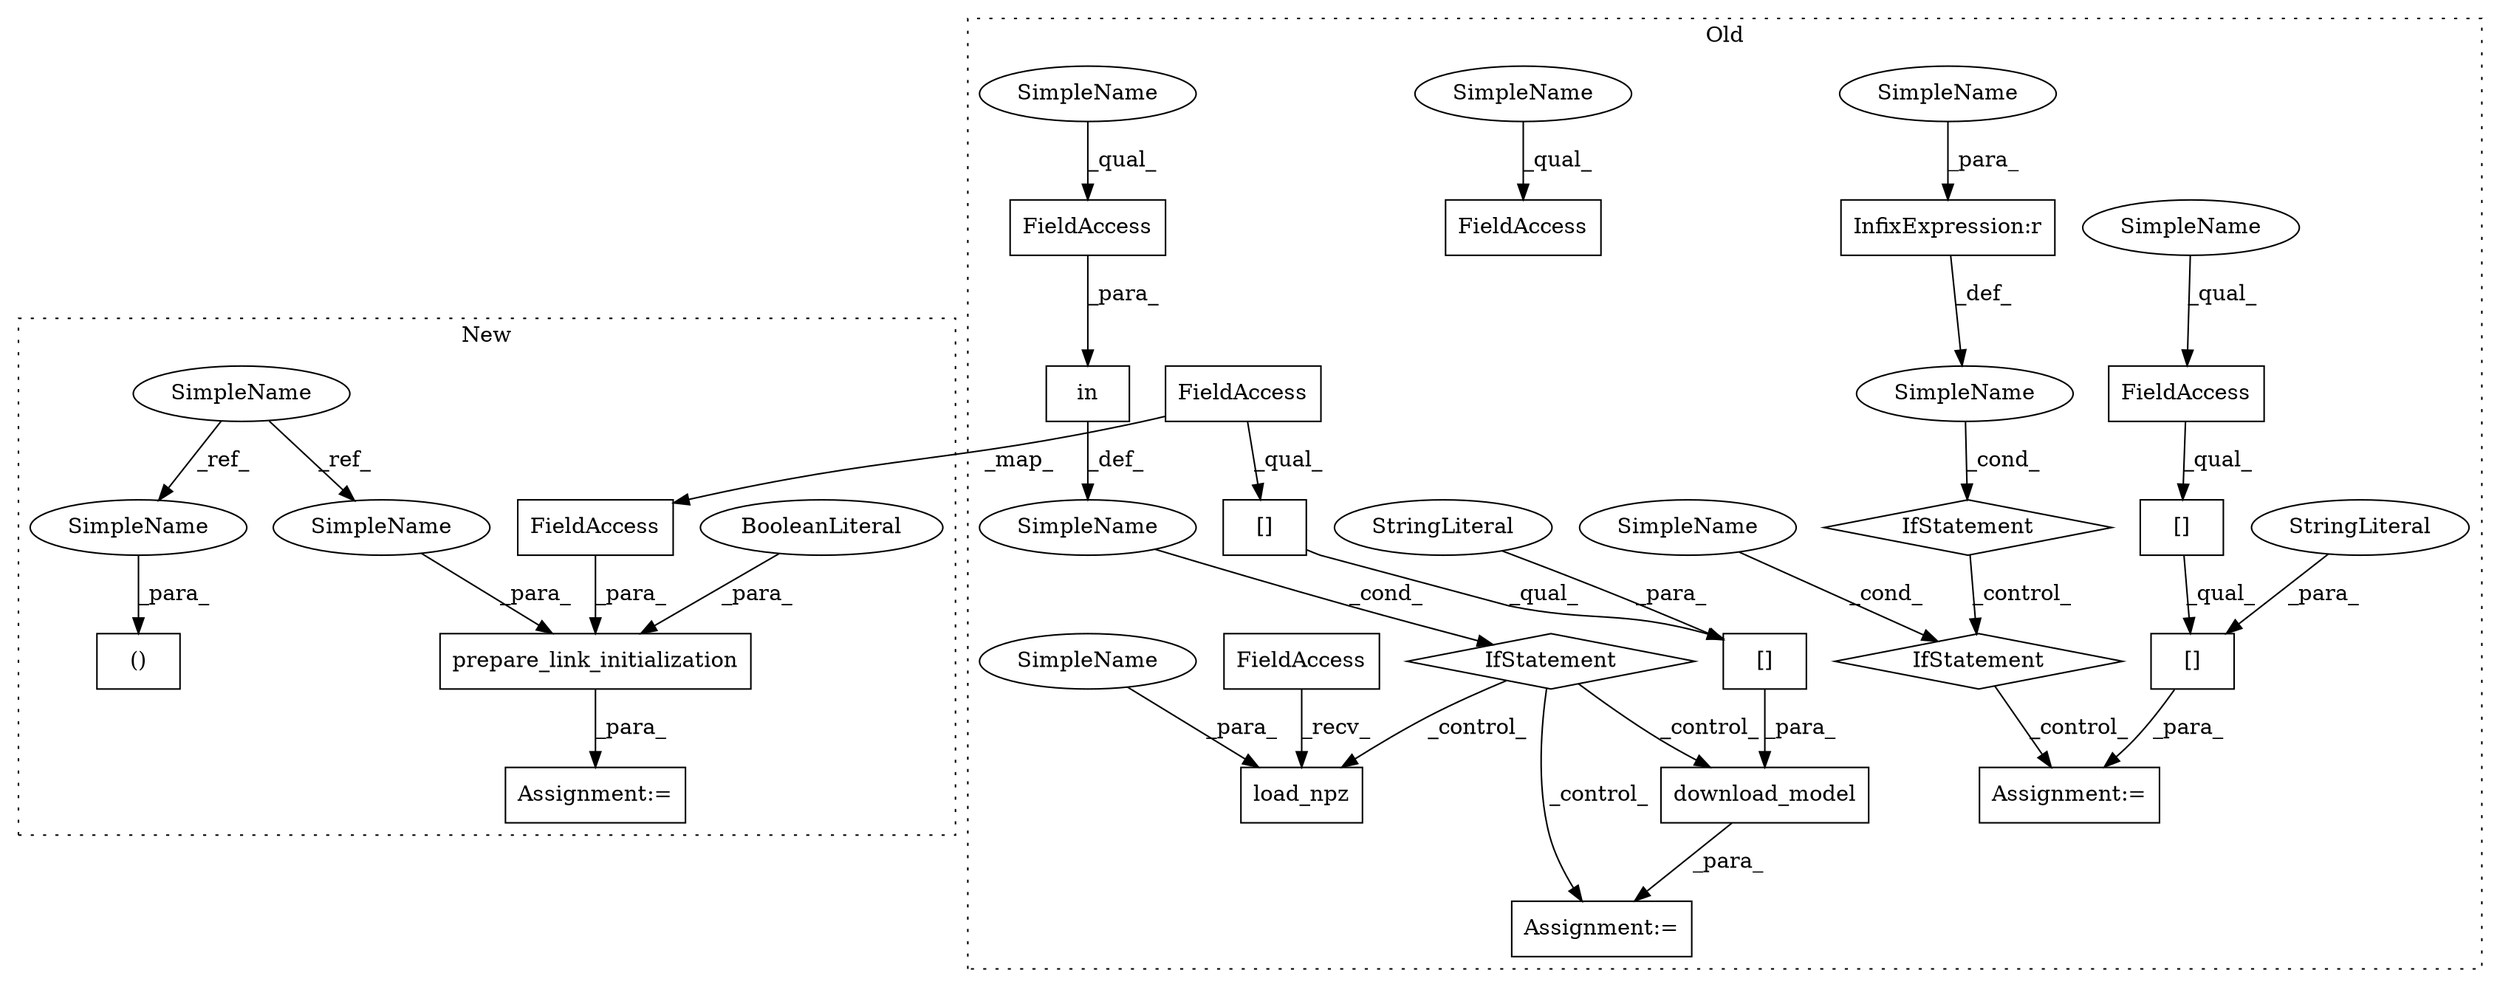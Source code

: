 digraph G {
subgraph cluster0 {
1 [label="load_npz" a="32" s="2555,2585" l="9,1" shape="box"];
3 [label="in" a="105" s="2240" l="32" shape="box"];
5 [label="SimpleName" a="42" s="" l="" shape="ellipse"];
6 [label="download_model" a="32" s="2287,2339" l="15,1" shape="box"];
7 [label="[]" a="2" s="2302,2338" l="31,1" shape="box"];
8 [label="StringLiteral" a="45" s="2333" l="5" shape="ellipse"];
9 [label="[]" a="2" s="2302,2331" l="13,1" shape="box"];
10 [label="FieldAccess" a="22" s="1429" l="12" shape="box"];
11 [label="FieldAccess" a="22" s="2535" l="19" shape="box"];
12 [label="IfStatement" a="25" s="2232,2272" l="8,2" shape="diamond"];
13 [label="Assignment:=" a="7" s="2286" l="1" shape="box"];
15 [label="[]" a="2" s="1429,1458" l="13,1" shape="box"];
16 [label="FieldAccess" a="22" s="2260" l="12" shape="box"];
17 [label="[]" a="2" s="1429,1472" l="31,1" shape="box"];
18 [label="FieldAccess" a="22" s="1308" l="12" shape="box"];
19 [label="StringLiteral" a="45" s="1460" l="12" shape="ellipse"];
20 [label="Assignment:=" a="7" s="1428" l="1" shape="box"];
21 [label="InfixExpression:r" a="27" s="1256" l="4" shape="box"];
22 [label="SimpleName" a="42" s="" l="" shape="ellipse"];
23 [label="IfStatement" a="25" s="1274,1320" l="10,2" shape="diamond"];
24 [label="SimpleName" a="42" s="" l="" shape="ellipse"];
25 [label="IfStatement" a="25" s="1242,1264" l="4,2" shape="diamond"];
29 [label="FieldAccess" a="22" s="2302" l="12" shape="box"];
30 [label="SimpleName" a="42" s="1429" l="4" shape="ellipse"];
31 [label="SimpleName" a="42" s="2260" l="4" shape="ellipse"];
32 [label="SimpleName" a="42" s="2581" l="4" shape="ellipse"];
33 [label="SimpleName" a="42" s="1308" l="4" shape="ellipse"];
36 [label="SimpleName" a="42" s="1246" l="10" shape="ellipse"];
label = "Old";
style="dotted";
}
subgraph cluster1 {
2 [label="prepare_link_initialization" a="32" s="1305,1378" l="28,1" shape="box"];
4 [label="BooleanLiteral" a="9" s="1374" l="4" shape="ellipse"];
14 [label="Assignment:=" a="7" s="1303" l="2" shape="box"];
26 [label="SimpleName" a="42" s="1141" l="10" shape="ellipse"];
27 [label="()" a="106" s="1276" l="27" shape="box"];
28 [label="FieldAccess" a="22" s="1361" l="12" shape="box"];
34 [label="SimpleName" a="42" s="1276" l="10" shape="ellipse"];
35 [label="SimpleName" a="42" s="1333" l="10" shape="ellipse"];
label = "New";
style="dotted";
}
2 -> 14 [label="_para_"];
3 -> 5 [label="_def_"];
4 -> 2 [label="_para_"];
5 -> 12 [label="_cond_"];
6 -> 13 [label="_para_"];
7 -> 6 [label="_para_"];
8 -> 7 [label="_para_"];
9 -> 7 [label="_qual_"];
10 -> 15 [label="_qual_"];
11 -> 1 [label="_recv_"];
12 -> 6 [label="_control_"];
12 -> 13 [label="_control_"];
12 -> 1 [label="_control_"];
15 -> 17 [label="_qual_"];
16 -> 3 [label="_para_"];
17 -> 20 [label="_para_"];
19 -> 17 [label="_para_"];
21 -> 22 [label="_def_"];
22 -> 25 [label="_cond_"];
23 -> 20 [label="_control_"];
24 -> 23 [label="_cond_"];
25 -> 23 [label="_control_"];
26 -> 35 [label="_ref_"];
26 -> 34 [label="_ref_"];
28 -> 2 [label="_para_"];
29 -> 28 [label="_map_"];
29 -> 9 [label="_qual_"];
30 -> 10 [label="_qual_"];
31 -> 16 [label="_qual_"];
32 -> 1 [label="_para_"];
33 -> 18 [label="_qual_"];
34 -> 27 [label="_para_"];
35 -> 2 [label="_para_"];
36 -> 21 [label="_para_"];
}